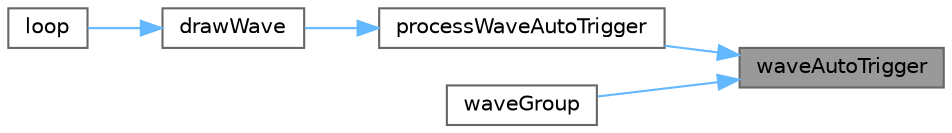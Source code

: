 digraph "waveAutoTrigger"
{
 // INTERACTIVE_SVG=YES
 // LATEX_PDF_SIZE
  bgcolor="transparent";
  edge [fontname=Helvetica,fontsize=10,labelfontname=Helvetica,labelfontsize=10];
  node [fontname=Helvetica,fontsize=10,shape=box,height=0.2,width=0.4];
  rankdir="RL";
  Node1 [id="Node000001",label="waveAutoTrigger",height=0.2,width=0.4,color="gray40", fillcolor="grey60", style="filled", fontcolor="black",tooltip=" "];
  Node1 -> Node2 [id="edge1_Node000001_Node000002",dir="back",color="steelblue1",style="solid",tooltip=" "];
  Node2 [id="Node000002",label="processWaveAutoTrigger",height=0.2,width=0.4,color="grey40", fillcolor="white", style="filled",URL="$d4/d06/curr_8h_a85b6d2ee052b034ecc0b34171af3c290.html#a85b6d2ee052b034ecc0b34171af3c290",tooltip=" "];
  Node2 -> Node3 [id="edge2_Node000002_Node000003",dir="back",color="steelblue1",style="solid",tooltip=" "];
  Node3 [id="Node000003",label="drawWave",height=0.2,width=0.4,color="grey40", fillcolor="white", style="filled",URL="$d4/d06/curr_8h_a4b2149c246013cb6bcde35e7bc4bf332.html#a4b2149c246013cb6bcde35e7bc4bf332",tooltip=" "];
  Node3 -> Node4 [id="edge3_Node000003_Node000004",dir="back",color="steelblue1",style="solid",tooltip=" "];
  Node4 [id="Node000004",label="loop",height=0.2,width=0.4,color="grey40", fillcolor="white", style="filled",URL="$d4/d06/curr_8h_afe461d27b9c48d5921c00d521181f12f.html#afe461d27b9c48d5921c00d521181f12f",tooltip=" "];
  Node1 -> Node5 [id="edge4_Node000001_Node000005",dir="back",color="steelblue1",style="solid",tooltip=" "];
  Node5 [id="Node000005",label="waveGroup",height=0.2,width=0.4,color="grey40", fillcolor="white", style="filled",URL="$d4/d06/curr_8h_a6cb2599b2d435cb3a2d023820192b03c.html#a6cb2599b2d435cb3a2d023820192b03c",tooltip=" "];
}
